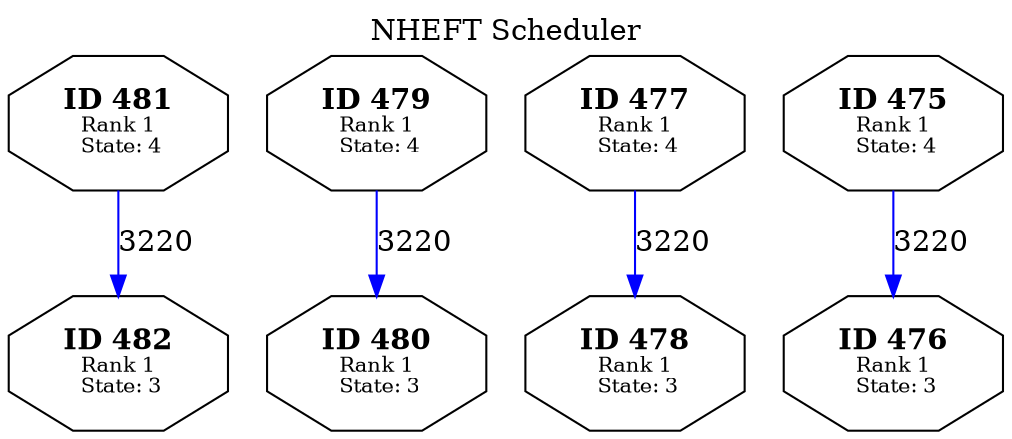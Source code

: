 // Generated in NHEFTScheduler
digraph TargetTaskGraph {
  labelloc="t";
  label="NHEFT Scheduler";
  V482 [label=<<B>ID 482</B><BR /><FONT POINT-SIZE="10">Rank 1<BR /> State: 3</FONT>> shape=octagon];
  V481 [label=<<B>ID 481</B><BR /><FONT POINT-SIZE="10">Rank 1<BR /> State: 4</FONT>> shape=octagon];
  V481 -> V482 [color="blue" label=<3220>];
  V480 [label=<<B>ID 480</B><BR /><FONT POINT-SIZE="10">Rank 1<BR /> State: 3</FONT>> shape=octagon];
  V479 [label=<<B>ID 479</B><BR /><FONT POINT-SIZE="10">Rank 1<BR /> State: 4</FONT>> shape=octagon];
  V479 -> V480 [color="blue" label=<3220>];
  V478 [label=<<B>ID 478</B><BR /><FONT POINT-SIZE="10">Rank 1<BR /> State: 3</FONT>> shape=octagon];
  V477 [label=<<B>ID 477</B><BR /><FONT POINT-SIZE="10">Rank 1<BR /> State: 4</FONT>> shape=octagon];
  V477 -> V478 [color="blue" label=<3220>];
  V476 [label=<<B>ID 476</B><BR /><FONT POINT-SIZE="10">Rank 1<BR /> State: 3</FONT>> shape=octagon];
  V475 [label=<<B>ID 475</B><BR /><FONT POINT-SIZE="10">Rank 1<BR /> State: 4</FONT>> shape=octagon];
  V475 -> V476 [color="blue" label=<3220>];
}
